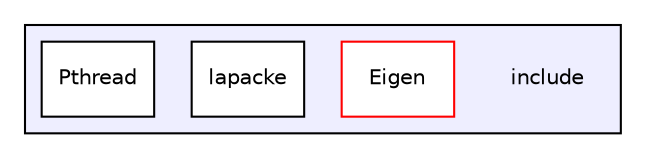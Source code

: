 digraph "include" {
  compound=true
  node [ fontsize="10", fontname="Helvetica"];
  edge [ labelfontsize="10", labelfontname="Helvetica"];
  subgraph clusterdir_d44c64559bbebec7f509842c48db8b23 {
    graph [ bgcolor="#eeeeff", pencolor="black", label="" URL="dir_d44c64559bbebec7f509842c48db8b23.html"];
    dir_d44c64559bbebec7f509842c48db8b23 [shape=plaintext label="include"];
    dir_80413d13a7cb0b5310f57a055e743bc9 [shape=box label="Eigen" color="red" fillcolor="white" style="filled" URL="dir_80413d13a7cb0b5310f57a055e743bc9.html"];
    dir_e9e15ae8d691ccd169c06f6bcb43ccc7 [shape=box label="lapacke" color="black" fillcolor="white" style="filled" URL="dir_e9e15ae8d691ccd169c06f6bcb43ccc7.html"];
    dir_8039536502ada0c83cc997f952b3adca [shape=box label="Pthread" color="black" fillcolor="white" style="filled" URL="dir_8039536502ada0c83cc997f952b3adca.html"];
  }
}
